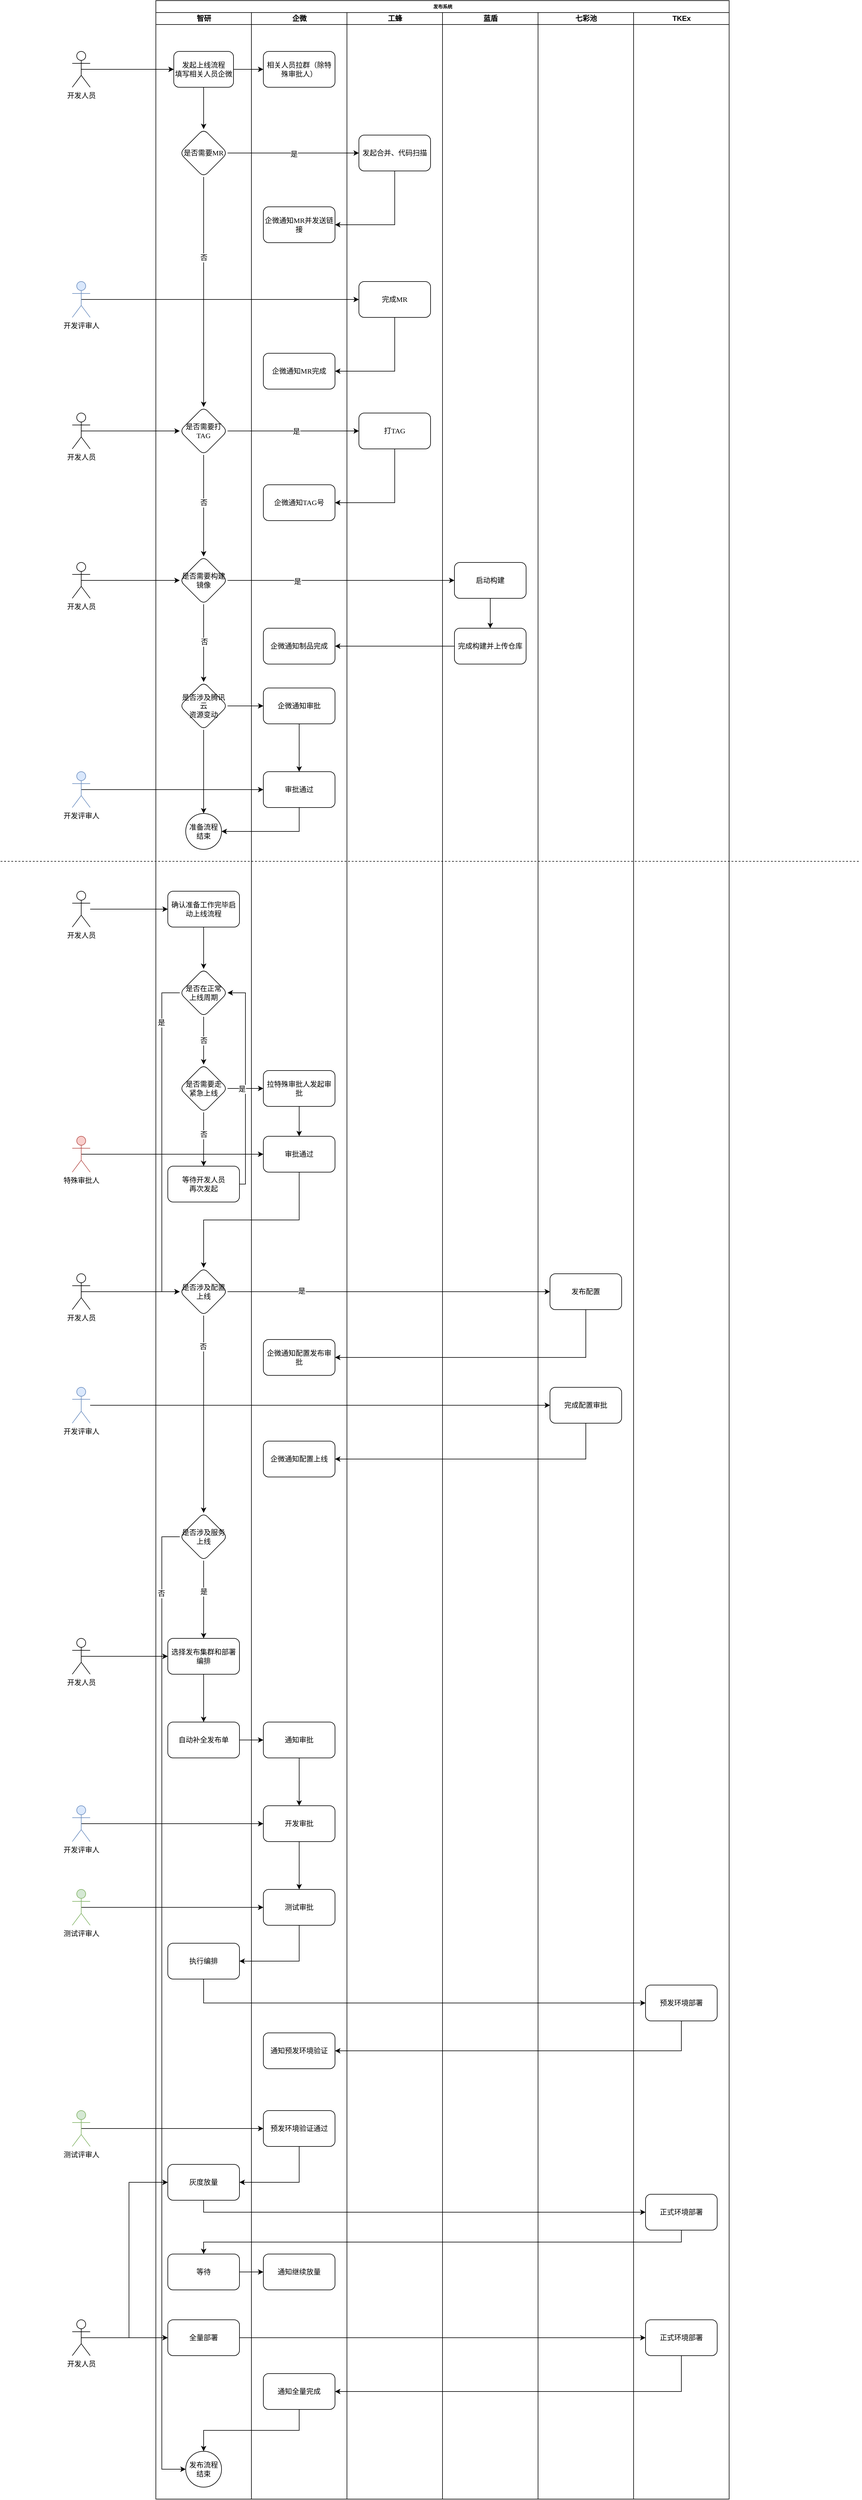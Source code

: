 <mxfile version="24.0.6" type="github">
  <diagram name="Page-1" id="74e2e168-ea6b-b213-b513-2b3c1d86103e">
    <mxGraphModel dx="3283" dy="1104" grid="1" gridSize="10" guides="1" tooltips="1" connect="1" arrows="1" fold="1" page="1" pageScale="1" pageWidth="1100" pageHeight="850" background="none" math="0" shadow="0">
      <root>
        <mxCell id="0" />
        <mxCell id="1" parent="0" />
        <mxCell id="77e6c97f196da883-1" value="发布系统" style="swimlane;html=1;childLayout=stackLayout;startSize=20;rounded=0;shadow=0;labelBackgroundColor=none;strokeWidth=1;fontFamily=Verdana;fontSize=8;align=center;" parent="1" vertex="1">
          <mxGeometry x="70" y="40" width="960" height="4180" as="geometry" />
        </mxCell>
        <mxCell id="77e6c97f196da883-2" value="智研" style="swimlane;html=1;startSize=20;" parent="77e6c97f196da883-1" vertex="1">
          <mxGeometry y="20" width="160" height="4160" as="geometry" />
        </mxCell>
        <mxCell id="DUo0tsL1JaWGsY6N60ca-6" value="" style="edgeStyle=orthogonalEdgeStyle;rounded=0;orthogonalLoop=1;jettySize=auto;html=1;fontSize=12;" edge="1" parent="77e6c97f196da883-2" source="77e6c97f196da883-8" target="DUo0tsL1JaWGsY6N60ca-5">
          <mxGeometry relative="1" as="geometry" />
        </mxCell>
        <mxCell id="77e6c97f196da883-8" value="发起上线流程&lt;div style=&quot;font-size: 12px;&quot;&gt;填写相关人员企微&lt;/div&gt;" style="rounded=1;whiteSpace=wrap;html=1;shadow=0;labelBackgroundColor=none;strokeWidth=1;fontFamily=Verdana;fontSize=12;align=center;" parent="77e6c97f196da883-2" vertex="1">
          <mxGeometry x="30" y="65" width="100" height="60" as="geometry" />
        </mxCell>
        <mxCell id="DUo0tsL1JaWGsY6N60ca-21" value="否" style="edgeStyle=orthogonalEdgeStyle;rounded=0;orthogonalLoop=1;jettySize=auto;html=1;exitX=0.5;exitY=1;exitDx=0;exitDy=0;fontSize=12;" edge="1" parent="77e6c97f196da883-2" source="DUo0tsL1JaWGsY6N60ca-5" target="DUo0tsL1JaWGsY6N60ca-20">
          <mxGeometry x="-0.299" relative="1" as="geometry">
            <mxPoint as="offset" />
          </mxGeometry>
        </mxCell>
        <mxCell id="DUo0tsL1JaWGsY6N60ca-5" value="是否需要MR" style="rhombus;whiteSpace=wrap;html=1;fontSize=12;fontFamily=Verdana;rounded=1;shadow=0;labelBackgroundColor=none;strokeWidth=1;" vertex="1" parent="77e6c97f196da883-2">
          <mxGeometry x="40" y="195" width="80" height="80" as="geometry" />
        </mxCell>
        <mxCell id="DUo0tsL1JaWGsY6N60ca-38" value="" style="edgeStyle=orthogonalEdgeStyle;rounded=0;orthogonalLoop=1;jettySize=auto;html=1;fontSize=12;" edge="1" parent="77e6c97f196da883-2" source="DUo0tsL1JaWGsY6N60ca-20" target="DUo0tsL1JaWGsY6N60ca-37">
          <mxGeometry relative="1" as="geometry" />
        </mxCell>
        <mxCell id="DUo0tsL1JaWGsY6N60ca-39" value="否" style="edgeLabel;html=1;align=center;verticalAlign=middle;resizable=0;points=[];fontSize=12;" vertex="1" connectable="0" parent="DUo0tsL1JaWGsY6N60ca-38">
          <mxGeometry x="-0.035" y="1" relative="1" as="geometry">
            <mxPoint x="-1" y="-2" as="offset" />
          </mxGeometry>
        </mxCell>
        <mxCell id="DUo0tsL1JaWGsY6N60ca-20" value="是否需要打TAG" style="rhombus;whiteSpace=wrap;html=1;fontSize=12;fontFamily=Verdana;rounded=1;shadow=0;labelBackgroundColor=none;strokeWidth=1;" vertex="1" parent="77e6c97f196da883-2">
          <mxGeometry x="40" y="660" width="80" height="80" as="geometry" />
        </mxCell>
        <mxCell id="DUo0tsL1JaWGsY6N60ca-48" value="" style="edgeStyle=orthogonalEdgeStyle;rounded=0;orthogonalLoop=1;jettySize=auto;html=1;fontSize=12;" edge="1" parent="77e6c97f196da883-2" source="DUo0tsL1JaWGsY6N60ca-37">
          <mxGeometry relative="1" as="geometry">
            <mxPoint x="80" y="1120" as="targetPoint" />
          </mxGeometry>
        </mxCell>
        <mxCell id="DUo0tsL1JaWGsY6N60ca-49" value="否" style="edgeLabel;html=1;align=center;verticalAlign=middle;resizable=0;points=[];fontSize=12;" vertex="1" connectable="0" parent="DUo0tsL1JaWGsY6N60ca-48">
          <mxGeometry x="-0.032" y="1" relative="1" as="geometry">
            <mxPoint as="offset" />
          </mxGeometry>
        </mxCell>
        <mxCell id="DUo0tsL1JaWGsY6N60ca-37" value="是否需要构建镜像" style="rhombus;whiteSpace=wrap;html=1;fontSize=12;fontFamily=Verdana;rounded=1;shadow=0;labelBackgroundColor=none;strokeWidth=1;" vertex="1" parent="77e6c97f196da883-2">
          <mxGeometry x="40" y="910" width="80" height="80" as="geometry" />
        </mxCell>
        <mxCell id="DUo0tsL1JaWGsY6N60ca-77" value="" style="edgeStyle=orthogonalEdgeStyle;rounded=0;orthogonalLoop=1;jettySize=auto;html=1;fontSize=12;" edge="1" parent="77e6c97f196da883-2" source="DUo0tsL1JaWGsY6N60ca-47" target="DUo0tsL1JaWGsY6N60ca-76">
          <mxGeometry relative="1" as="geometry" />
        </mxCell>
        <mxCell id="DUo0tsL1JaWGsY6N60ca-121" value="否" style="edgeLabel;html=1;align=center;verticalAlign=middle;resizable=0;points=[];fontSize=12;" vertex="1" connectable="0" parent="DUo0tsL1JaWGsY6N60ca-77">
          <mxGeometry x="-0.686" y="-1" relative="1" as="geometry">
            <mxPoint as="offset" />
          </mxGeometry>
        </mxCell>
        <mxCell id="DUo0tsL1JaWGsY6N60ca-47" value="是否涉及配置上线" style="rhombus;whiteSpace=wrap;html=1;fontSize=12;fontFamily=Verdana;rounded=1;shadow=0;labelBackgroundColor=none;strokeWidth=1;" vertex="1" parent="77e6c97f196da883-2">
          <mxGeometry x="40" y="2100" width="80" height="80" as="geometry" />
        </mxCell>
        <mxCell id="DUo0tsL1JaWGsY6N60ca-118" value="" style="edgeStyle=orthogonalEdgeStyle;rounded=0;orthogonalLoop=1;jettySize=auto;html=1;fontSize=12;" edge="1" parent="77e6c97f196da883-2" source="DUo0tsL1JaWGsY6N60ca-76" target="DUo0tsL1JaWGsY6N60ca-117">
          <mxGeometry relative="1" as="geometry" />
        </mxCell>
        <mxCell id="DUo0tsL1JaWGsY6N60ca-122" value="是" style="edgeLabel;html=1;align=center;verticalAlign=middle;resizable=0;points=[];fontSize=12;" vertex="1" connectable="0" parent="DUo0tsL1JaWGsY6N60ca-118">
          <mxGeometry x="-0.211" relative="1" as="geometry">
            <mxPoint as="offset" />
          </mxGeometry>
        </mxCell>
        <mxCell id="DUo0tsL1JaWGsY6N60ca-202" style="edgeStyle=orthogonalEdgeStyle;rounded=0;orthogonalLoop=1;jettySize=auto;html=1;exitX=0;exitY=0.5;exitDx=0;exitDy=0;entryX=0;entryY=0.5;entryDx=0;entryDy=0;fontSize=12;" edge="1" parent="77e6c97f196da883-2" source="DUo0tsL1JaWGsY6N60ca-76" target="DUo0tsL1JaWGsY6N60ca-199">
          <mxGeometry relative="1" as="geometry">
            <Array as="points">
              <mxPoint x="10" y="2550" />
              <mxPoint x="10" y="4110" />
            </Array>
          </mxGeometry>
        </mxCell>
        <mxCell id="DUo0tsL1JaWGsY6N60ca-203" value="否" style="edgeLabel;html=1;align=center;verticalAlign=middle;resizable=0;points=[];fontSize=12;" vertex="1" connectable="0" parent="DUo0tsL1JaWGsY6N60ca-202">
          <mxGeometry x="-0.847" y="-1" relative="1" as="geometry">
            <mxPoint as="offset" />
          </mxGeometry>
        </mxCell>
        <mxCell id="DUo0tsL1JaWGsY6N60ca-76" value="是否涉及服务上线" style="rhombus;whiteSpace=wrap;html=1;fontSize=12;fontFamily=Verdana;rounded=1;shadow=0;labelBackgroundColor=none;strokeWidth=1;" vertex="1" parent="77e6c97f196da883-2">
          <mxGeometry x="40" y="2510" width="80" height="80" as="geometry" />
        </mxCell>
        <mxCell id="DUo0tsL1JaWGsY6N60ca-94" value="" style="edgeStyle=orthogonalEdgeStyle;rounded=0;orthogonalLoop=1;jettySize=auto;html=1;fontSize=12;" edge="1" parent="77e6c97f196da883-2" source="DUo0tsL1JaWGsY6N60ca-78" target="DUo0tsL1JaWGsY6N60ca-93">
          <mxGeometry relative="1" as="geometry" />
        </mxCell>
        <mxCell id="DUo0tsL1JaWGsY6N60ca-78" value="是否涉及腾讯云&lt;div style=&quot;font-size: 12px;&quot;&gt;资源变动&lt;/div&gt;" style="rhombus;whiteSpace=wrap;html=1;fontSize=12;fontFamily=Verdana;rounded=1;shadow=0;labelBackgroundColor=none;strokeWidth=1;" vertex="1" parent="77e6c97f196da883-2">
          <mxGeometry x="40" y="1120" width="80" height="80" as="geometry" />
        </mxCell>
        <mxCell id="DUo0tsL1JaWGsY6N60ca-92" value="" style="edgeStyle=orthogonalEdgeStyle;rounded=0;orthogonalLoop=1;jettySize=auto;html=1;fontSize=12;" edge="1" parent="77e6c97f196da883-2" source="DUo0tsL1JaWGsY6N60ca-88" target="DUo0tsL1JaWGsY6N60ca-91">
          <mxGeometry relative="1" as="geometry" />
        </mxCell>
        <mxCell id="DUo0tsL1JaWGsY6N60ca-88" value="确认准备工作完毕启动上线流程" style="rounded=1;whiteSpace=wrap;html=1;verticalAlign=middle;fontSize=12;" vertex="1" parent="77e6c97f196da883-2">
          <mxGeometry x="20" y="1470" width="120" height="60" as="geometry" />
        </mxCell>
        <mxCell id="DUo0tsL1JaWGsY6N60ca-99" value="否" style="edgeStyle=orthogonalEdgeStyle;rounded=0;orthogonalLoop=1;jettySize=auto;html=1;fontSize=12;" edge="1" parent="77e6c97f196da883-2" source="DUo0tsL1JaWGsY6N60ca-91" target="DUo0tsL1JaWGsY6N60ca-98">
          <mxGeometry relative="1" as="geometry" />
        </mxCell>
        <mxCell id="DUo0tsL1JaWGsY6N60ca-110" style="edgeStyle=orthogonalEdgeStyle;rounded=0;orthogonalLoop=1;jettySize=auto;html=1;exitX=0;exitY=0.5;exitDx=0;exitDy=0;fontSize=12;" edge="1" parent="77e6c97f196da883-2" source="DUo0tsL1JaWGsY6N60ca-91" target="DUo0tsL1JaWGsY6N60ca-47">
          <mxGeometry relative="1" as="geometry">
            <Array as="points">
              <mxPoint x="10" y="1640" />
              <mxPoint x="10" y="2140" />
            </Array>
          </mxGeometry>
        </mxCell>
        <mxCell id="DUo0tsL1JaWGsY6N60ca-111" value="是" style="edgeLabel;html=1;align=center;verticalAlign=middle;resizable=0;points=[];fontSize=12;" vertex="1" connectable="0" parent="DUo0tsL1JaWGsY6N60ca-110">
          <mxGeometry x="-0.716" y="-1" relative="1" as="geometry">
            <mxPoint as="offset" />
          </mxGeometry>
        </mxCell>
        <mxCell id="DUo0tsL1JaWGsY6N60ca-91" value="是否在正常&lt;div style=&quot;font-size: 12px;&quot;&gt;上线周期&lt;/div&gt;" style="rhombus;whiteSpace=wrap;html=1;rounded=1;fontSize=12;" vertex="1" parent="77e6c97f196da883-2">
          <mxGeometry x="40" y="1600" width="80" height="80" as="geometry" />
        </mxCell>
        <mxCell id="DUo0tsL1JaWGsY6N60ca-93" value="准备流程结束" style="ellipse;whiteSpace=wrap;html=1;fontSize=12;fontFamily=Verdana;rounded=1;shadow=0;labelBackgroundColor=none;strokeWidth=1;" vertex="1" parent="77e6c97f196da883-2">
          <mxGeometry x="50" y="1340" width="60" height="60" as="geometry" />
        </mxCell>
        <mxCell id="DUo0tsL1JaWGsY6N60ca-113" value="" style="edgeStyle=orthogonalEdgeStyle;rounded=0;orthogonalLoop=1;jettySize=auto;html=1;fontSize=12;" edge="1" parent="77e6c97f196da883-2" source="DUo0tsL1JaWGsY6N60ca-98" target="DUo0tsL1JaWGsY6N60ca-112">
          <mxGeometry relative="1" as="geometry" />
        </mxCell>
        <mxCell id="DUo0tsL1JaWGsY6N60ca-116" value="否" style="edgeLabel;html=1;align=center;verticalAlign=middle;resizable=0;points=[];fontSize=12;" vertex="1" connectable="0" parent="DUo0tsL1JaWGsY6N60ca-113">
          <mxGeometry x="-0.177" relative="1" as="geometry">
            <mxPoint as="offset" />
          </mxGeometry>
        </mxCell>
        <mxCell id="DUo0tsL1JaWGsY6N60ca-98" value="是否需要走&lt;div style=&quot;font-size: 12px;&quot;&gt;紧急上线&lt;/div&gt;" style="rhombus;whiteSpace=wrap;html=1;rounded=1;fontSize=12;" vertex="1" parent="77e6c97f196da883-2">
          <mxGeometry x="40" y="1760" width="80" height="80" as="geometry" />
        </mxCell>
        <mxCell id="DUo0tsL1JaWGsY6N60ca-114" style="edgeStyle=orthogonalEdgeStyle;rounded=0;orthogonalLoop=1;jettySize=auto;html=1;exitX=1;exitY=0.5;exitDx=0;exitDy=0;entryX=1;entryY=0.5;entryDx=0;entryDy=0;fontSize=12;" edge="1" parent="77e6c97f196da883-2" source="DUo0tsL1JaWGsY6N60ca-112" target="DUo0tsL1JaWGsY6N60ca-91">
          <mxGeometry relative="1" as="geometry">
            <Array as="points">
              <mxPoint x="150" y="1960" />
              <mxPoint x="150" y="1640" />
            </Array>
          </mxGeometry>
        </mxCell>
        <mxCell id="DUo0tsL1JaWGsY6N60ca-112" value="等待开发人员&lt;div style=&quot;font-size: 12px;&quot;&gt;再次发起&lt;/div&gt;" style="whiteSpace=wrap;html=1;rounded=1;fontSize=12;" vertex="1" parent="77e6c97f196da883-2">
          <mxGeometry x="20" y="1930" width="120" height="60" as="geometry" />
        </mxCell>
        <mxCell id="DUo0tsL1JaWGsY6N60ca-124" value="" style="edgeStyle=orthogonalEdgeStyle;rounded=0;orthogonalLoop=1;jettySize=auto;html=1;fontSize=12;" edge="1" parent="77e6c97f196da883-2" source="DUo0tsL1JaWGsY6N60ca-117" target="DUo0tsL1JaWGsY6N60ca-123">
          <mxGeometry relative="1" as="geometry" />
        </mxCell>
        <mxCell id="DUo0tsL1JaWGsY6N60ca-117" value="选择发布集群和部署编排" style="whiteSpace=wrap;html=1;fontSize=12;fontFamily=Verdana;rounded=1;shadow=0;labelBackgroundColor=none;strokeWidth=1;" vertex="1" parent="77e6c97f196da883-2">
          <mxGeometry x="20" y="2720" width="120" height="60" as="geometry" />
        </mxCell>
        <mxCell id="DUo0tsL1JaWGsY6N60ca-123" value="自动补全发布单" style="whiteSpace=wrap;html=1;fontSize=12;fontFamily=Verdana;rounded=1;shadow=0;labelBackgroundColor=none;strokeWidth=1;" vertex="1" parent="77e6c97f196da883-2">
          <mxGeometry x="20" y="2860" width="120" height="60" as="geometry" />
        </mxCell>
        <mxCell id="DUo0tsL1JaWGsY6N60ca-138" value="执行编排" style="whiteSpace=wrap;html=1;fontSize=12;fontFamily=Verdana;rounded=1;shadow=0;labelBackgroundColor=none;strokeWidth=1;" vertex="1" parent="77e6c97f196da883-2">
          <mxGeometry x="20" y="3230" width="120" height="60" as="geometry" />
        </mxCell>
        <mxCell id="DUo0tsL1JaWGsY6N60ca-147" value="灰度放量" style="whiteSpace=wrap;html=1;fontSize=12;fontFamily=Verdana;rounded=1;shadow=0;labelBackgroundColor=none;strokeWidth=1;" vertex="1" parent="77e6c97f196da883-2">
          <mxGeometry x="20" y="3600" width="120" height="60" as="geometry" />
        </mxCell>
        <mxCell id="DUo0tsL1JaWGsY6N60ca-151" value="等待" style="whiteSpace=wrap;html=1;fontSize=12;fontFamily=Verdana;rounded=1;shadow=0;labelBackgroundColor=none;strokeWidth=1;" vertex="1" parent="77e6c97f196da883-2">
          <mxGeometry x="20" y="3750" width="120" height="60" as="geometry" />
        </mxCell>
        <mxCell id="DUo0tsL1JaWGsY6N60ca-193" value="全量部署" style="whiteSpace=wrap;html=1;fontSize=12;fontFamily=Verdana;rounded=1;shadow=0;labelBackgroundColor=none;strokeWidth=1;" vertex="1" parent="77e6c97f196da883-2">
          <mxGeometry x="20" y="3860" width="120" height="60" as="geometry" />
        </mxCell>
        <mxCell id="DUo0tsL1JaWGsY6N60ca-199" value="发布流程结束" style="ellipse;whiteSpace=wrap;html=1;fontSize=12;fontFamily=Verdana;rounded=1;shadow=0;labelBackgroundColor=none;strokeWidth=1;" vertex="1" parent="77e6c97f196da883-2">
          <mxGeometry x="50" y="4080" width="60" height="60" as="geometry" />
        </mxCell>
        <mxCell id="77e6c97f196da883-3" value="企微" style="swimlane;html=1;startSize=20;" parent="77e6c97f196da883-1" vertex="1">
          <mxGeometry x="160" y="20" width="160" height="4160" as="geometry" />
        </mxCell>
        <mxCell id="DUo0tsL1JaWGsY6N60ca-3" value="相关人员拉群（除特殊审批人）" style="whiteSpace=wrap;html=1;fontSize=12;fontFamily=Verdana;rounded=1;shadow=0;labelBackgroundColor=none;strokeWidth=1;" vertex="1" parent="77e6c97f196da883-3">
          <mxGeometry x="20" y="65" width="120" height="60" as="geometry" />
        </mxCell>
        <mxCell id="DUo0tsL1JaWGsY6N60ca-10" value="企微通知MR并发送链接" style="whiteSpace=wrap;html=1;fontSize=12;fontFamily=Verdana;rounded=1;shadow=0;labelBackgroundColor=none;strokeWidth=1;" vertex="1" parent="77e6c97f196da883-3">
          <mxGeometry x="20" y="325" width="120" height="60" as="geometry" />
        </mxCell>
        <mxCell id="DUo0tsL1JaWGsY6N60ca-18" value="企微通知MR完成" style="whiteSpace=wrap;html=1;fontSize=12;fontFamily=Verdana;rounded=1;shadow=0;labelBackgroundColor=none;strokeWidth=1;" vertex="1" parent="77e6c97f196da883-3">
          <mxGeometry x="20" y="570" width="120" height="60" as="geometry" />
        </mxCell>
        <mxCell id="DUo0tsL1JaWGsY6N60ca-19" value="" style="edgeStyle=orthogonalEdgeStyle;rounded=0;orthogonalLoop=1;jettySize=auto;html=1;entryX=1;entryY=0.5;entryDx=0;entryDy=0;fontSize=12;" edge="1" parent="77e6c97f196da883-3" target="DUo0tsL1JaWGsY6N60ca-18">
          <mxGeometry relative="1" as="geometry">
            <mxPoint x="240" y="510" as="sourcePoint" />
            <Array as="points">
              <mxPoint x="240" y="600" />
            </Array>
          </mxGeometry>
        </mxCell>
        <mxCell id="DUo0tsL1JaWGsY6N60ca-29" value="企微通知TAG号" style="whiteSpace=wrap;html=1;fontSize=12;fontFamily=Verdana;rounded=1;shadow=0;labelBackgroundColor=none;strokeWidth=1;" vertex="1" parent="77e6c97f196da883-3">
          <mxGeometry x="20" y="790" width="120" height="60" as="geometry" />
        </mxCell>
        <mxCell id="DUo0tsL1JaWGsY6N60ca-30" value="" style="edgeStyle=orthogonalEdgeStyle;rounded=0;orthogonalLoop=1;jettySize=auto;html=1;entryX=1;entryY=0.5;entryDx=0;entryDy=0;fontSize=12;" edge="1" parent="77e6c97f196da883-3" target="DUo0tsL1JaWGsY6N60ca-29">
          <mxGeometry relative="1" as="geometry">
            <mxPoint x="240" y="730" as="sourcePoint" />
            <Array as="points">
              <mxPoint x="240" y="820" />
            </Array>
          </mxGeometry>
        </mxCell>
        <mxCell id="DUo0tsL1JaWGsY6N60ca-45" value="企微通知制品完成" style="whiteSpace=wrap;html=1;fontSize=12;fontFamily=Verdana;rounded=1;shadow=0;labelBackgroundColor=none;strokeWidth=1;" vertex="1" parent="77e6c97f196da883-3">
          <mxGeometry x="20" y="1030" width="120" height="60" as="geometry" />
        </mxCell>
        <mxCell id="DUo0tsL1JaWGsY6N60ca-57" value="企微通知配置发布审批" style="whiteSpace=wrap;html=1;fontSize=12;fontFamily=Verdana;rounded=1;shadow=0;labelBackgroundColor=none;strokeWidth=1;" vertex="1" parent="77e6c97f196da883-3">
          <mxGeometry x="20" y="2220" width="120" height="60" as="geometry" />
        </mxCell>
        <mxCell id="DUo0tsL1JaWGsY6N60ca-74" value="企微通知配置上线" style="whiteSpace=wrap;html=1;fontSize=12;fontFamily=Verdana;rounded=1;shadow=0;labelBackgroundColor=none;strokeWidth=1;" vertex="1" parent="77e6c97f196da883-3">
          <mxGeometry x="20" y="2390" width="120" height="60" as="geometry" />
        </mxCell>
        <mxCell id="DUo0tsL1JaWGsY6N60ca-82" value="" style="edgeStyle=orthogonalEdgeStyle;rounded=0;orthogonalLoop=1;jettySize=auto;html=1;fontSize=12;" edge="1" parent="77e6c97f196da883-3" source="DUo0tsL1JaWGsY6N60ca-79" target="DUo0tsL1JaWGsY6N60ca-81">
          <mxGeometry relative="1" as="geometry" />
        </mxCell>
        <mxCell id="DUo0tsL1JaWGsY6N60ca-79" value="企微通知审批" style="whiteSpace=wrap;html=1;fontSize=12;fontFamily=Verdana;rounded=1;shadow=0;labelBackgroundColor=none;strokeWidth=1;" vertex="1" parent="77e6c97f196da883-3">
          <mxGeometry x="20" y="1130" width="120" height="60" as="geometry" />
        </mxCell>
        <mxCell id="DUo0tsL1JaWGsY6N60ca-81" value="审批通过" style="whiteSpace=wrap;html=1;fontSize=12;fontFamily=Verdana;rounded=1;shadow=0;labelBackgroundColor=none;strokeWidth=1;" vertex="1" parent="77e6c97f196da883-3">
          <mxGeometry x="20" y="1270" width="120" height="60" as="geometry" />
        </mxCell>
        <mxCell id="DUo0tsL1JaWGsY6N60ca-108" value="" style="edgeStyle=orthogonalEdgeStyle;rounded=0;orthogonalLoop=1;jettySize=auto;html=1;fontSize=12;" edge="1" parent="77e6c97f196da883-3" source="DUo0tsL1JaWGsY6N60ca-100" target="DUo0tsL1JaWGsY6N60ca-107">
          <mxGeometry relative="1" as="geometry" />
        </mxCell>
        <mxCell id="DUo0tsL1JaWGsY6N60ca-100" value="拉特殊审批人发起审批" style="whiteSpace=wrap;html=1;rounded=1;fontSize=12;" vertex="1" parent="77e6c97f196da883-3">
          <mxGeometry x="20" y="1770" width="120" height="60" as="geometry" />
        </mxCell>
        <mxCell id="DUo0tsL1JaWGsY6N60ca-107" value="审批通过" style="whiteSpace=wrap;html=1;rounded=1;fontSize=12;" vertex="1" parent="77e6c97f196da883-3">
          <mxGeometry x="20" y="1880" width="120" height="60" as="geometry" />
        </mxCell>
        <mxCell id="DUo0tsL1JaWGsY6N60ca-131" value="" style="edgeStyle=orthogonalEdgeStyle;rounded=0;orthogonalLoop=1;jettySize=auto;html=1;fontSize=12;" edge="1" parent="77e6c97f196da883-3" source="DUo0tsL1JaWGsY6N60ca-127" target="DUo0tsL1JaWGsY6N60ca-130">
          <mxGeometry relative="1" as="geometry" />
        </mxCell>
        <mxCell id="DUo0tsL1JaWGsY6N60ca-127" value="通知审批" style="whiteSpace=wrap;html=1;fontSize=12;fontFamily=Verdana;rounded=1;shadow=0;labelBackgroundColor=none;strokeWidth=1;" vertex="1" parent="77e6c97f196da883-3">
          <mxGeometry x="20" y="2860" width="120" height="60" as="geometry" />
        </mxCell>
        <mxCell id="DUo0tsL1JaWGsY6N60ca-134" value="" style="edgeStyle=orthogonalEdgeStyle;rounded=0;orthogonalLoop=1;jettySize=auto;html=1;fontSize=12;" edge="1" parent="77e6c97f196da883-3" source="DUo0tsL1JaWGsY6N60ca-130" target="DUo0tsL1JaWGsY6N60ca-133">
          <mxGeometry relative="1" as="geometry" />
        </mxCell>
        <mxCell id="DUo0tsL1JaWGsY6N60ca-130" value="开发审批" style="whiteSpace=wrap;html=1;fontSize=12;fontFamily=Verdana;rounded=1;shadow=0;labelBackgroundColor=none;strokeWidth=1;" vertex="1" parent="77e6c97f196da883-3">
          <mxGeometry x="20" y="3000" width="120" height="60" as="geometry" />
        </mxCell>
        <mxCell id="DUo0tsL1JaWGsY6N60ca-133" value="测试审批" style="whiteSpace=wrap;html=1;fontSize=12;fontFamily=Verdana;rounded=1;shadow=0;labelBackgroundColor=none;strokeWidth=1;" vertex="1" parent="77e6c97f196da883-3">
          <mxGeometry x="20" y="3140" width="120" height="60" as="geometry" />
        </mxCell>
        <mxCell id="DUo0tsL1JaWGsY6N60ca-142" value="通知预发环境验证" style="whiteSpace=wrap;html=1;fontSize=12;fontFamily=Verdana;rounded=1;shadow=0;labelBackgroundColor=none;strokeWidth=1;" vertex="1" parent="77e6c97f196da883-3">
          <mxGeometry x="20" y="3380" width="120" height="60" as="geometry" />
        </mxCell>
        <mxCell id="DUo0tsL1JaWGsY6N60ca-145" value="预发环境验证通过" style="whiteSpace=wrap;html=1;fontSize=12;fontFamily=Verdana;rounded=1;shadow=0;labelBackgroundColor=none;strokeWidth=1;" vertex="1" parent="77e6c97f196da883-3">
          <mxGeometry x="20" y="3510" width="120" height="60" as="geometry" />
        </mxCell>
        <mxCell id="DUo0tsL1JaWGsY6N60ca-190" value="通知继续放量" style="whiteSpace=wrap;html=1;fontSize=12;fontFamily=Verdana;rounded=1;shadow=0;labelBackgroundColor=none;strokeWidth=1;" vertex="1" parent="77e6c97f196da883-3">
          <mxGeometry x="20" y="3750" width="120" height="60" as="geometry" />
        </mxCell>
        <mxCell id="DUo0tsL1JaWGsY6N60ca-198" value="通知全量完成" style="whiteSpace=wrap;html=1;fontSize=12;fontFamily=Verdana;rounded=1;shadow=0;labelBackgroundColor=none;strokeWidth=1;" vertex="1" parent="77e6c97f196da883-3">
          <mxGeometry x="20" y="3950" width="120" height="60" as="geometry" />
        </mxCell>
        <mxCell id="77e6c97f196da883-4" value="工蜂" style="swimlane;html=1;startSize=20;" parent="77e6c97f196da883-1" vertex="1">
          <mxGeometry x="320" y="20" width="160" height="4160" as="geometry" />
        </mxCell>
        <mxCell id="DUo0tsL1JaWGsY6N60ca-7" value="发起合并、代码扫描" style="whiteSpace=wrap;html=1;fontSize=12;fontFamily=Verdana;rounded=1;shadow=0;labelBackgroundColor=none;strokeWidth=1;" vertex="1" parent="77e6c97f196da883-4">
          <mxGeometry x="20" y="205" width="120" height="60" as="geometry" />
        </mxCell>
        <mxCell id="DUo0tsL1JaWGsY6N60ca-15" value="完成MR" style="whiteSpace=wrap;html=1;fontSize=12;fontFamily=Verdana;rounded=1;shadow=0;labelBackgroundColor=none;strokeWidth=1;" vertex="1" parent="77e6c97f196da883-4">
          <mxGeometry x="20" y="450" width="120" height="60" as="geometry" />
        </mxCell>
        <mxCell id="DUo0tsL1JaWGsY6N60ca-22" value="打TAG" style="whiteSpace=wrap;html=1;fontSize=12;fontFamily=Verdana;rounded=1;shadow=0;labelBackgroundColor=none;strokeWidth=1;" vertex="1" parent="77e6c97f196da883-4">
          <mxGeometry x="20" y="670" width="120" height="60" as="geometry" />
        </mxCell>
        <mxCell id="77e6c97f196da883-5" value="蓝盾" style="swimlane;html=1;startSize=20;" parent="77e6c97f196da883-1" vertex="1">
          <mxGeometry x="480" y="20" width="160" height="4160" as="geometry" />
        </mxCell>
        <mxCell id="DUo0tsL1JaWGsY6N60ca-44" value="" style="edgeStyle=orthogonalEdgeStyle;rounded=0;orthogonalLoop=1;jettySize=auto;html=1;fontSize=12;" edge="1" parent="77e6c97f196da883-5" source="DUo0tsL1JaWGsY6N60ca-40" target="DUo0tsL1JaWGsY6N60ca-43">
          <mxGeometry relative="1" as="geometry" />
        </mxCell>
        <mxCell id="DUo0tsL1JaWGsY6N60ca-40" value="启动构建" style="whiteSpace=wrap;html=1;fontSize=12;fontFamily=Verdana;rounded=1;shadow=0;labelBackgroundColor=none;strokeWidth=1;" vertex="1" parent="77e6c97f196da883-5">
          <mxGeometry x="20" y="920" width="120" height="60" as="geometry" />
        </mxCell>
        <mxCell id="DUo0tsL1JaWGsY6N60ca-43" value="完成构建并上传仓库" style="whiteSpace=wrap;html=1;fontSize=12;fontFamily=Verdana;rounded=1;shadow=0;labelBackgroundColor=none;strokeWidth=1;" vertex="1" parent="77e6c97f196da883-5">
          <mxGeometry x="20" y="1030" width="120" height="60" as="geometry" />
        </mxCell>
        <mxCell id="77e6c97f196da883-6" value="七彩池" style="swimlane;html=1;startSize=20;swimlaneFillColor=none;" parent="77e6c97f196da883-1" vertex="1">
          <mxGeometry x="640" y="20" width="160" height="4160" as="geometry" />
        </mxCell>
        <mxCell id="DUo0tsL1JaWGsY6N60ca-54" value="发布配置" style="whiteSpace=wrap;html=1;fontSize=12;fontFamily=Verdana;rounded=1;shadow=0;labelBackgroundColor=none;strokeWidth=1;" vertex="1" parent="77e6c97f196da883-6">
          <mxGeometry x="20" y="2110" width="120" height="60" as="geometry" />
        </mxCell>
        <mxCell id="DUo0tsL1JaWGsY6N60ca-72" value="完成配置审批" style="rounded=1;whiteSpace=wrap;html=1;verticalAlign=middle;align=center;fontSize=12;" vertex="1" parent="77e6c97f196da883-6">
          <mxGeometry x="20" y="2300" width="120" height="60" as="geometry" />
        </mxCell>
        <mxCell id="77e6c97f196da883-7" value="TKEx" style="swimlane;html=1;startSize=20;" parent="77e6c97f196da883-1" vertex="1">
          <mxGeometry x="800" y="20" width="160" height="4160" as="geometry" />
        </mxCell>
        <mxCell id="DUo0tsL1JaWGsY6N60ca-140" value="预发环境部署" style="whiteSpace=wrap;html=1;fontSize=12;fontFamily=Verdana;rounded=1;shadow=0;labelBackgroundColor=none;strokeWidth=1;" vertex="1" parent="77e6c97f196da883-7">
          <mxGeometry x="20" y="3300" width="120" height="60" as="geometry" />
        </mxCell>
        <mxCell id="DUo0tsL1JaWGsY6N60ca-149" value="正式环境部署" style="whiteSpace=wrap;html=1;fontSize=12;fontFamily=Verdana;rounded=1;shadow=0;labelBackgroundColor=none;strokeWidth=1;" vertex="1" parent="77e6c97f196da883-7">
          <mxGeometry x="20" y="3650" width="120" height="60" as="geometry" />
        </mxCell>
        <mxCell id="DUo0tsL1JaWGsY6N60ca-196" value="正式环境部署" style="whiteSpace=wrap;html=1;fontSize=12;fontFamily=Verdana;rounded=1;shadow=0;labelBackgroundColor=none;strokeWidth=1;" vertex="1" parent="77e6c97f196da883-7">
          <mxGeometry x="20" y="3860" width="120" height="60" as="geometry" />
        </mxCell>
        <mxCell id="DUo0tsL1JaWGsY6N60ca-4" value="" style="edgeStyle=orthogonalEdgeStyle;rounded=0;orthogonalLoop=1;jettySize=auto;html=1;fontSize=12;" edge="1" parent="77e6c97f196da883-1" source="77e6c97f196da883-8" target="DUo0tsL1JaWGsY6N60ca-3">
          <mxGeometry relative="1" as="geometry" />
        </mxCell>
        <mxCell id="DUo0tsL1JaWGsY6N60ca-8" value="" style="edgeStyle=orthogonalEdgeStyle;rounded=0;orthogonalLoop=1;jettySize=auto;html=1;fontSize=12;" edge="1" parent="77e6c97f196da883-1" source="DUo0tsL1JaWGsY6N60ca-5" target="DUo0tsL1JaWGsY6N60ca-7">
          <mxGeometry relative="1" as="geometry" />
        </mxCell>
        <mxCell id="DUo0tsL1JaWGsY6N60ca-9" value="是" style="edgeLabel;html=1;align=center;verticalAlign=middle;resizable=0;points=[];fontSize=12;" vertex="1" connectable="0" parent="DUo0tsL1JaWGsY6N60ca-8">
          <mxGeometry x="0.009" y="-2" relative="1" as="geometry">
            <mxPoint as="offset" />
          </mxGeometry>
        </mxCell>
        <mxCell id="DUo0tsL1JaWGsY6N60ca-11" value="" style="edgeStyle=orthogonalEdgeStyle;rounded=0;orthogonalLoop=1;jettySize=auto;html=1;entryX=1;entryY=0.5;entryDx=0;entryDy=0;fontSize=12;" edge="1" parent="77e6c97f196da883-1" source="DUo0tsL1JaWGsY6N60ca-7" target="DUo0tsL1JaWGsY6N60ca-10">
          <mxGeometry relative="1" as="geometry">
            <Array as="points">
              <mxPoint x="400" y="375" />
            </Array>
          </mxGeometry>
        </mxCell>
        <mxCell id="DUo0tsL1JaWGsY6N60ca-23" value="" style="edgeStyle=orthogonalEdgeStyle;rounded=0;orthogonalLoop=1;jettySize=auto;html=1;fontSize=12;" edge="1" parent="77e6c97f196da883-1" source="DUo0tsL1JaWGsY6N60ca-20" target="DUo0tsL1JaWGsY6N60ca-22">
          <mxGeometry relative="1" as="geometry" />
        </mxCell>
        <mxCell id="DUo0tsL1JaWGsY6N60ca-31" value="是" style="edgeLabel;html=1;align=center;verticalAlign=middle;resizable=0;points=[];fontSize=12;" vertex="1" connectable="0" parent="DUo0tsL1JaWGsY6N60ca-23">
          <mxGeometry x="0.045" y="-1" relative="1" as="geometry">
            <mxPoint as="offset" />
          </mxGeometry>
        </mxCell>
        <mxCell id="DUo0tsL1JaWGsY6N60ca-41" value="" style="edgeStyle=orthogonalEdgeStyle;rounded=0;orthogonalLoop=1;jettySize=auto;html=1;fontSize=12;" edge="1" parent="77e6c97f196da883-1" source="DUo0tsL1JaWGsY6N60ca-37" target="DUo0tsL1JaWGsY6N60ca-40">
          <mxGeometry relative="1" as="geometry" />
        </mxCell>
        <mxCell id="DUo0tsL1JaWGsY6N60ca-42" value="是" style="edgeLabel;html=1;align=center;verticalAlign=middle;resizable=0;points=[];fontSize=12;" vertex="1" connectable="0" parent="DUo0tsL1JaWGsY6N60ca-41">
          <mxGeometry x="-0.387" y="-2" relative="1" as="geometry">
            <mxPoint as="offset" />
          </mxGeometry>
        </mxCell>
        <mxCell id="DUo0tsL1JaWGsY6N60ca-46" value="" style="edgeStyle=orthogonalEdgeStyle;rounded=0;orthogonalLoop=1;jettySize=auto;html=1;fontSize=12;" edge="1" parent="77e6c97f196da883-1" source="DUo0tsL1JaWGsY6N60ca-43" target="DUo0tsL1JaWGsY6N60ca-45">
          <mxGeometry relative="1" as="geometry" />
        </mxCell>
        <mxCell id="DUo0tsL1JaWGsY6N60ca-55" value="" style="edgeStyle=orthogonalEdgeStyle;rounded=0;orthogonalLoop=1;jettySize=auto;html=1;fontSize=12;" edge="1" parent="77e6c97f196da883-1" source="DUo0tsL1JaWGsY6N60ca-47" target="DUo0tsL1JaWGsY6N60ca-54">
          <mxGeometry relative="1" as="geometry" />
        </mxCell>
        <mxCell id="DUo0tsL1JaWGsY6N60ca-56" value="是" style="edgeLabel;html=1;align=center;verticalAlign=middle;resizable=0;points=[];fontSize=12;" vertex="1" connectable="0" parent="DUo0tsL1JaWGsY6N60ca-55">
          <mxGeometry x="-0.573" y="-1" relative="1" as="geometry">
            <mxPoint x="8" y="-2" as="offset" />
          </mxGeometry>
        </mxCell>
        <mxCell id="DUo0tsL1JaWGsY6N60ca-58" value="" style="edgeStyle=orthogonalEdgeStyle;rounded=0;orthogonalLoop=1;jettySize=auto;html=1;entryX=1;entryY=0.5;entryDx=0;entryDy=0;exitX=0.5;exitY=1;exitDx=0;exitDy=0;fontSize=12;" edge="1" parent="77e6c97f196da883-1" target="DUo0tsL1JaWGsY6N60ca-57" source="DUo0tsL1JaWGsY6N60ca-54">
          <mxGeometry relative="1" as="geometry">
            <mxPoint x="400" y="1230" as="sourcePoint" />
            <Array as="points">
              <mxPoint x="720" y="2270" />
            </Array>
          </mxGeometry>
        </mxCell>
        <mxCell id="DUo0tsL1JaWGsY6N60ca-75" style="edgeStyle=orthogonalEdgeStyle;rounded=0;orthogonalLoop=1;jettySize=auto;html=1;exitX=0.5;exitY=1;exitDx=0;exitDy=0;entryX=1;entryY=0.5;entryDx=0;entryDy=0;fontSize=12;" edge="1" parent="77e6c97f196da883-1" source="DUo0tsL1JaWGsY6N60ca-72" target="DUo0tsL1JaWGsY6N60ca-74">
          <mxGeometry relative="1" as="geometry" />
        </mxCell>
        <mxCell id="DUo0tsL1JaWGsY6N60ca-80" value="" style="edgeStyle=orthogonalEdgeStyle;rounded=0;orthogonalLoop=1;jettySize=auto;html=1;fontSize=12;" edge="1" parent="77e6c97f196da883-1" source="DUo0tsL1JaWGsY6N60ca-78" target="DUo0tsL1JaWGsY6N60ca-79">
          <mxGeometry relative="1" as="geometry" />
        </mxCell>
        <mxCell id="DUo0tsL1JaWGsY6N60ca-95" style="edgeStyle=orthogonalEdgeStyle;rounded=0;orthogonalLoop=1;jettySize=auto;html=1;exitX=0.5;exitY=1;exitDx=0;exitDy=0;entryX=1;entryY=0.5;entryDx=0;entryDy=0;fontSize=12;" edge="1" parent="77e6c97f196da883-1" source="DUo0tsL1JaWGsY6N60ca-81" target="DUo0tsL1JaWGsY6N60ca-93">
          <mxGeometry relative="1" as="geometry" />
        </mxCell>
        <mxCell id="DUo0tsL1JaWGsY6N60ca-101" value="" style="edgeStyle=orthogonalEdgeStyle;rounded=0;orthogonalLoop=1;jettySize=auto;html=1;fontSize=12;" edge="1" parent="77e6c97f196da883-1" source="DUo0tsL1JaWGsY6N60ca-98" target="DUo0tsL1JaWGsY6N60ca-100">
          <mxGeometry relative="1" as="geometry" />
        </mxCell>
        <mxCell id="DUo0tsL1JaWGsY6N60ca-102" value="是" style="edgeLabel;html=1;align=center;verticalAlign=middle;resizable=0;points=[];fontSize=12;" vertex="1" connectable="0" parent="DUo0tsL1JaWGsY6N60ca-101">
          <mxGeometry x="-0.205" y="-1" relative="1" as="geometry">
            <mxPoint as="offset" />
          </mxGeometry>
        </mxCell>
        <mxCell id="DUo0tsL1JaWGsY6N60ca-115" style="edgeStyle=orthogonalEdgeStyle;rounded=0;orthogonalLoop=1;jettySize=auto;html=1;exitX=0.5;exitY=1;exitDx=0;exitDy=0;entryX=0.5;entryY=0;entryDx=0;entryDy=0;fontSize=12;" edge="1" parent="77e6c97f196da883-1" source="DUo0tsL1JaWGsY6N60ca-107" target="DUo0tsL1JaWGsY6N60ca-47">
          <mxGeometry relative="1" as="geometry" />
        </mxCell>
        <mxCell id="DUo0tsL1JaWGsY6N60ca-128" style="edgeStyle=orthogonalEdgeStyle;rounded=0;orthogonalLoop=1;jettySize=auto;html=1;exitX=1;exitY=0.5;exitDx=0;exitDy=0;entryX=0;entryY=0.5;entryDx=0;entryDy=0;fontSize=12;" edge="1" parent="77e6c97f196da883-1" source="DUo0tsL1JaWGsY6N60ca-123" target="DUo0tsL1JaWGsY6N60ca-127">
          <mxGeometry relative="1" as="geometry" />
        </mxCell>
        <mxCell id="DUo0tsL1JaWGsY6N60ca-139" style="edgeStyle=orthogonalEdgeStyle;rounded=0;orthogonalLoop=1;jettySize=auto;html=1;exitX=0.5;exitY=1;exitDx=0;exitDy=0;entryX=1;entryY=0.5;entryDx=0;entryDy=0;fontSize=12;" edge="1" parent="77e6c97f196da883-1" source="DUo0tsL1JaWGsY6N60ca-133" target="DUo0tsL1JaWGsY6N60ca-138">
          <mxGeometry relative="1" as="geometry" />
        </mxCell>
        <mxCell id="DUo0tsL1JaWGsY6N60ca-141" style="edgeStyle=orthogonalEdgeStyle;rounded=0;orthogonalLoop=1;jettySize=auto;html=1;exitX=0.5;exitY=1;exitDx=0;exitDy=0;entryX=0;entryY=0.5;entryDx=0;entryDy=0;fontSize=12;" edge="1" parent="77e6c97f196da883-1" source="DUo0tsL1JaWGsY6N60ca-138" target="DUo0tsL1JaWGsY6N60ca-140">
          <mxGeometry relative="1" as="geometry" />
        </mxCell>
        <mxCell id="DUo0tsL1JaWGsY6N60ca-143" style="edgeStyle=orthogonalEdgeStyle;rounded=0;orthogonalLoop=1;jettySize=auto;html=1;exitX=0.5;exitY=1;exitDx=0;exitDy=0;entryX=1;entryY=0.5;entryDx=0;entryDy=0;fontSize=12;" edge="1" parent="77e6c97f196da883-1" source="DUo0tsL1JaWGsY6N60ca-140" target="DUo0tsL1JaWGsY6N60ca-142">
          <mxGeometry relative="1" as="geometry" />
        </mxCell>
        <mxCell id="DUo0tsL1JaWGsY6N60ca-148" style="edgeStyle=orthogonalEdgeStyle;rounded=0;orthogonalLoop=1;jettySize=auto;html=1;exitX=0.5;exitY=1;exitDx=0;exitDy=0;entryX=1;entryY=0.5;entryDx=0;entryDy=0;fontSize=12;" edge="1" parent="77e6c97f196da883-1" source="DUo0tsL1JaWGsY6N60ca-145" target="DUo0tsL1JaWGsY6N60ca-147">
          <mxGeometry relative="1" as="geometry" />
        </mxCell>
        <mxCell id="DUo0tsL1JaWGsY6N60ca-150" style="edgeStyle=orthogonalEdgeStyle;rounded=0;orthogonalLoop=1;jettySize=auto;html=1;exitX=0.5;exitY=1;exitDx=0;exitDy=0;entryX=0;entryY=0.5;entryDx=0;entryDy=0;fontSize=12;" edge="1" parent="77e6c97f196da883-1" source="DUo0tsL1JaWGsY6N60ca-147" target="DUo0tsL1JaWGsY6N60ca-149">
          <mxGeometry relative="1" as="geometry" />
        </mxCell>
        <mxCell id="DUo0tsL1JaWGsY6N60ca-152" style="edgeStyle=orthogonalEdgeStyle;rounded=0;orthogonalLoop=1;jettySize=auto;html=1;exitX=0.5;exitY=1;exitDx=0;exitDy=0;fontSize=12;" edge="1" parent="77e6c97f196da883-1" source="DUo0tsL1JaWGsY6N60ca-149" target="DUo0tsL1JaWGsY6N60ca-151">
          <mxGeometry relative="1" as="geometry" />
        </mxCell>
        <mxCell id="DUo0tsL1JaWGsY6N60ca-191" style="edgeStyle=orthogonalEdgeStyle;rounded=0;orthogonalLoop=1;jettySize=auto;html=1;exitX=1;exitY=0.5;exitDx=0;exitDy=0;entryX=0;entryY=0.5;entryDx=0;entryDy=0;fontSize=12;" edge="1" parent="77e6c97f196da883-1" source="DUo0tsL1JaWGsY6N60ca-151" target="DUo0tsL1JaWGsY6N60ca-190">
          <mxGeometry relative="1" as="geometry" />
        </mxCell>
        <mxCell id="DUo0tsL1JaWGsY6N60ca-197" style="edgeStyle=orthogonalEdgeStyle;rounded=0;orthogonalLoop=1;jettySize=auto;html=1;exitX=1;exitY=0.5;exitDx=0;exitDy=0;entryX=0;entryY=0.5;entryDx=0;entryDy=0;fontSize=12;" edge="1" parent="77e6c97f196da883-1" source="DUo0tsL1JaWGsY6N60ca-193" target="DUo0tsL1JaWGsY6N60ca-196">
          <mxGeometry relative="1" as="geometry" />
        </mxCell>
        <mxCell id="DUo0tsL1JaWGsY6N60ca-200" style="edgeStyle=orthogonalEdgeStyle;rounded=0;orthogonalLoop=1;jettySize=auto;html=1;exitX=0.5;exitY=1;exitDx=0;exitDy=0;entryX=1;entryY=0.5;entryDx=0;entryDy=0;fontSize=12;" edge="1" parent="77e6c97f196da883-1" source="DUo0tsL1JaWGsY6N60ca-196" target="DUo0tsL1JaWGsY6N60ca-198">
          <mxGeometry relative="1" as="geometry" />
        </mxCell>
        <mxCell id="DUo0tsL1JaWGsY6N60ca-201" style="edgeStyle=orthogonalEdgeStyle;rounded=0;orthogonalLoop=1;jettySize=auto;html=1;exitX=0.5;exitY=1;exitDx=0;exitDy=0;fontSize=12;" edge="1" parent="77e6c97f196da883-1" source="DUo0tsL1JaWGsY6N60ca-198" target="DUo0tsL1JaWGsY6N60ca-199">
          <mxGeometry relative="1" as="geometry" />
        </mxCell>
        <mxCell id="DUo0tsL1JaWGsY6N60ca-2" style="edgeStyle=orthogonalEdgeStyle;rounded=0;orthogonalLoop=1;jettySize=auto;html=1;exitX=0.5;exitY=0.5;exitDx=0;exitDy=0;exitPerimeter=0;entryX=0;entryY=0.5;entryDx=0;entryDy=0;" edge="1" parent="1" source="DUo0tsL1JaWGsY6N60ca-1" target="77e6c97f196da883-8">
          <mxGeometry relative="1" as="geometry" />
        </mxCell>
        <mxCell id="DUo0tsL1JaWGsY6N60ca-1" value="开发人员" style="shape=umlActor;verticalLabelPosition=bottom;verticalAlign=top;html=1;outlineConnect=0;" vertex="1" parent="1">
          <mxGeometry x="-70" y="125" width="30" height="60" as="geometry" />
        </mxCell>
        <mxCell id="DUo0tsL1JaWGsY6N60ca-16" style="edgeStyle=orthogonalEdgeStyle;rounded=0;orthogonalLoop=1;jettySize=auto;html=1;exitX=0.5;exitY=0.5;exitDx=0;exitDy=0;exitPerimeter=0;" edge="1" parent="1" source="DUo0tsL1JaWGsY6N60ca-12" target="DUo0tsL1JaWGsY6N60ca-15">
          <mxGeometry relative="1" as="geometry" />
        </mxCell>
        <mxCell id="DUo0tsL1JaWGsY6N60ca-12" value="开发评审人" style="shape=umlActor;verticalLabelPosition=bottom;verticalAlign=top;html=1;outlineConnect=0;fillColor=#dae8fc;strokeColor=#6c8ebf;" vertex="1" parent="1">
          <mxGeometry x="-70" y="510" width="30" height="60" as="geometry" />
        </mxCell>
        <mxCell id="DUo0tsL1JaWGsY6N60ca-35" style="edgeStyle=orthogonalEdgeStyle;rounded=0;orthogonalLoop=1;jettySize=auto;html=1;exitX=0.5;exitY=0.5;exitDx=0;exitDy=0;exitPerimeter=0;entryX=0;entryY=0.5;entryDx=0;entryDy=0;" edge="1" parent="1" source="DUo0tsL1JaWGsY6N60ca-36">
          <mxGeometry relative="1" as="geometry">
            <mxPoint x="110" y="760" as="targetPoint" />
          </mxGeometry>
        </mxCell>
        <mxCell id="DUo0tsL1JaWGsY6N60ca-36" value="开发人员" style="shape=umlActor;verticalLabelPosition=bottom;verticalAlign=top;html=1;outlineConnect=0;" vertex="1" parent="1">
          <mxGeometry x="-70" y="730" width="30" height="60" as="geometry" />
        </mxCell>
        <mxCell id="DUo0tsL1JaWGsY6N60ca-50" style="edgeStyle=orthogonalEdgeStyle;rounded=0;orthogonalLoop=1;jettySize=auto;html=1;exitX=0.5;exitY=0.5;exitDx=0;exitDy=0;exitPerimeter=0;entryX=0;entryY=0.5;entryDx=0;entryDy=0;" edge="1" parent="1" source="DUo0tsL1JaWGsY6N60ca-51">
          <mxGeometry relative="1" as="geometry">
            <mxPoint x="110" y="1010" as="targetPoint" />
          </mxGeometry>
        </mxCell>
        <mxCell id="DUo0tsL1JaWGsY6N60ca-51" value="开发人员" style="shape=umlActor;verticalLabelPosition=bottom;verticalAlign=top;html=1;outlineConnect=0;" vertex="1" parent="1">
          <mxGeometry x="-70" y="980" width="30" height="60" as="geometry" />
        </mxCell>
        <mxCell id="DUo0tsL1JaWGsY6N60ca-84" style="edgeStyle=orthogonalEdgeStyle;rounded=0;orthogonalLoop=1;jettySize=auto;html=1;exitX=0.5;exitY=0.5;exitDx=0;exitDy=0;exitPerimeter=0;" edge="1" parent="1" source="DUo0tsL1JaWGsY6N60ca-83" target="DUo0tsL1JaWGsY6N60ca-81">
          <mxGeometry relative="1" as="geometry" />
        </mxCell>
        <mxCell id="DUo0tsL1JaWGsY6N60ca-83" value="开发评审人" style="shape=umlActor;verticalLabelPosition=bottom;verticalAlign=top;html=1;outlineConnect=0;fillColor=#dae8fc;strokeColor=#6c8ebf;" vertex="1" parent="1">
          <mxGeometry x="-70" y="1330" width="30" height="60" as="geometry" />
        </mxCell>
        <mxCell id="DUo0tsL1JaWGsY6N60ca-53" value="开发人员" style="shape=umlActor;verticalLabelPosition=bottom;verticalAlign=top;html=1;outlineConnect=0;" vertex="1" parent="1">
          <mxGeometry x="-70" y="2170" width="30" height="60" as="geometry" />
        </mxCell>
        <mxCell id="DUo0tsL1JaWGsY6N60ca-69" value="开发评审人" style="shape=umlActor;verticalLabelPosition=bottom;verticalAlign=top;html=1;outlineConnect=0;fillColor=#dae8fc;strokeColor=#6c8ebf;" vertex="1" parent="1">
          <mxGeometry x="-70" y="2360" width="30" height="60" as="geometry" />
        </mxCell>
        <mxCell id="DUo0tsL1JaWGsY6N60ca-52" style="edgeStyle=orthogonalEdgeStyle;rounded=0;orthogonalLoop=1;jettySize=auto;html=1;exitX=0.5;exitY=0.5;exitDx=0;exitDy=0;exitPerimeter=0;" edge="1" parent="1" source="DUo0tsL1JaWGsY6N60ca-53" target="DUo0tsL1JaWGsY6N60ca-47">
          <mxGeometry relative="1" as="geometry">
            <mxPoint x="100" y="1599" as="targetPoint" />
          </mxGeometry>
        </mxCell>
        <mxCell id="DUo0tsL1JaWGsY6N60ca-73" value="" style="edgeStyle=orthogonalEdgeStyle;rounded=0;orthogonalLoop=1;jettySize=auto;html=1;" edge="1" parent="1" source="DUo0tsL1JaWGsY6N60ca-69" target="DUo0tsL1JaWGsY6N60ca-72">
          <mxGeometry relative="1" as="geometry" />
        </mxCell>
        <mxCell id="DUo0tsL1JaWGsY6N60ca-89" value="" style="edgeStyle=orthogonalEdgeStyle;rounded=0;orthogonalLoop=1;jettySize=auto;html=1;" edge="1" parent="1" source="DUo0tsL1JaWGsY6N60ca-87" target="DUo0tsL1JaWGsY6N60ca-88">
          <mxGeometry relative="1" as="geometry" />
        </mxCell>
        <mxCell id="DUo0tsL1JaWGsY6N60ca-87" value="开发人员" style="shape=umlActor;verticalLabelPosition=bottom;verticalAlign=top;html=1;outlineConnect=0;" vertex="1" parent="1">
          <mxGeometry x="-70" y="1530" width="30" height="60" as="geometry" />
        </mxCell>
        <mxCell id="DUo0tsL1JaWGsY6N60ca-90" value="" style="endArrow=none;dashed=1;html=1;rounded=0;" edge="1" parent="1">
          <mxGeometry width="50" height="50" relative="1" as="geometry">
            <mxPoint x="-190" y="1480" as="sourcePoint" />
            <mxPoint x="1250" y="1480" as="targetPoint" />
          </mxGeometry>
        </mxCell>
        <mxCell id="DUo0tsL1JaWGsY6N60ca-109" style="edgeStyle=orthogonalEdgeStyle;rounded=0;orthogonalLoop=1;jettySize=auto;html=1;exitX=0.5;exitY=0.5;exitDx=0;exitDy=0;exitPerimeter=0;entryX=0;entryY=0.5;entryDx=0;entryDy=0;" edge="1" parent="1" source="DUo0tsL1JaWGsY6N60ca-103" target="DUo0tsL1JaWGsY6N60ca-107">
          <mxGeometry relative="1" as="geometry" />
        </mxCell>
        <mxCell id="DUo0tsL1JaWGsY6N60ca-103" value="特殊审批人" style="shape=umlActor;verticalLabelPosition=bottom;verticalAlign=top;html=1;outlineConnect=0;fillColor=#f8cecc;strokeColor=#b85450;" vertex="1" parent="1">
          <mxGeometry x="-70" y="1940" width="30" height="60" as="geometry" />
        </mxCell>
        <mxCell id="DUo0tsL1JaWGsY6N60ca-119" value="开发人员" style="shape=umlActor;verticalLabelPosition=bottom;verticalAlign=top;html=1;outlineConnect=0;" vertex="1" parent="1">
          <mxGeometry x="-70" y="2780" width="30" height="60" as="geometry" />
        </mxCell>
        <mxCell id="DUo0tsL1JaWGsY6N60ca-120" style="edgeStyle=orthogonalEdgeStyle;rounded=0;orthogonalLoop=1;jettySize=auto;html=1;exitX=0.5;exitY=0.5;exitDx=0;exitDy=0;exitPerimeter=0;" edge="1" parent="1" source="DUo0tsL1JaWGsY6N60ca-119">
          <mxGeometry relative="1" as="geometry">
            <mxPoint x="90" y="2810" as="targetPoint" />
          </mxGeometry>
        </mxCell>
        <mxCell id="DUo0tsL1JaWGsY6N60ca-132" style="edgeStyle=orthogonalEdgeStyle;rounded=0;orthogonalLoop=1;jettySize=auto;html=1;exitX=0.5;exitY=0.5;exitDx=0;exitDy=0;exitPerimeter=0;entryX=0;entryY=0.5;entryDx=0;entryDy=0;" edge="1" parent="1" source="DUo0tsL1JaWGsY6N60ca-129" target="DUo0tsL1JaWGsY6N60ca-130">
          <mxGeometry relative="1" as="geometry" />
        </mxCell>
        <mxCell id="DUo0tsL1JaWGsY6N60ca-129" value="开发评审人" style="shape=umlActor;verticalLabelPosition=bottom;verticalAlign=top;html=1;outlineConnect=0;fillColor=#dae8fc;strokeColor=#6c8ebf;" vertex="1" parent="1">
          <mxGeometry x="-70" y="3060" width="30" height="60" as="geometry" />
        </mxCell>
        <mxCell id="DUo0tsL1JaWGsY6N60ca-137" style="edgeStyle=orthogonalEdgeStyle;rounded=0;orthogonalLoop=1;jettySize=auto;html=1;exitX=0.5;exitY=0.5;exitDx=0;exitDy=0;exitPerimeter=0;entryX=0;entryY=0.5;entryDx=0;entryDy=0;" edge="1" parent="1" source="DUo0tsL1JaWGsY6N60ca-135" target="DUo0tsL1JaWGsY6N60ca-133">
          <mxGeometry relative="1" as="geometry" />
        </mxCell>
        <mxCell id="DUo0tsL1JaWGsY6N60ca-135" value="测试评审人" style="shape=umlActor;verticalLabelPosition=bottom;verticalAlign=top;html=1;outlineConnect=0;fillColor=#d5e8d4;strokeColor=#82b366;" vertex="1" parent="1">
          <mxGeometry x="-70" y="3200" width="30" height="60" as="geometry" />
        </mxCell>
        <mxCell id="DUo0tsL1JaWGsY6N60ca-146" style="edgeStyle=orthogonalEdgeStyle;rounded=0;orthogonalLoop=1;jettySize=auto;html=1;exitX=0.5;exitY=0.5;exitDx=0;exitDy=0;exitPerimeter=0;entryX=0;entryY=0.5;entryDx=0;entryDy=0;" edge="1" parent="1" source="DUo0tsL1JaWGsY6N60ca-144" target="DUo0tsL1JaWGsY6N60ca-145">
          <mxGeometry relative="1" as="geometry" />
        </mxCell>
        <mxCell id="DUo0tsL1JaWGsY6N60ca-144" value="测试评审人" style="shape=umlActor;verticalLabelPosition=bottom;verticalAlign=top;html=1;outlineConnect=0;fillColor=#d5e8d4;strokeColor=#82b366;" vertex="1" parent="1">
          <mxGeometry x="-70" y="3570" width="30" height="60" as="geometry" />
        </mxCell>
        <mxCell id="DUo0tsL1JaWGsY6N60ca-194" style="edgeStyle=orthogonalEdgeStyle;rounded=0;orthogonalLoop=1;jettySize=auto;html=1;exitX=0.5;exitY=0.5;exitDx=0;exitDy=0;exitPerimeter=0;entryX=0;entryY=0.5;entryDx=0;entryDy=0;" edge="1" parent="1" source="DUo0tsL1JaWGsY6N60ca-192" target="DUo0tsL1JaWGsY6N60ca-147">
          <mxGeometry relative="1" as="geometry" />
        </mxCell>
        <mxCell id="DUo0tsL1JaWGsY6N60ca-195" style="edgeStyle=orthogonalEdgeStyle;rounded=0;orthogonalLoop=1;jettySize=auto;html=1;exitX=0.5;exitY=0.5;exitDx=0;exitDy=0;exitPerimeter=0;entryX=0;entryY=0.5;entryDx=0;entryDy=0;" edge="1" parent="1" source="DUo0tsL1JaWGsY6N60ca-192" target="DUo0tsL1JaWGsY6N60ca-193">
          <mxGeometry relative="1" as="geometry" />
        </mxCell>
        <mxCell id="DUo0tsL1JaWGsY6N60ca-192" value="开发人员" style="shape=umlActor;verticalLabelPosition=bottom;verticalAlign=top;html=1;outlineConnect=0;" vertex="1" parent="1">
          <mxGeometry x="-70" y="3920" width="30" height="60" as="geometry" />
        </mxCell>
      </root>
    </mxGraphModel>
  </diagram>
</mxfile>
